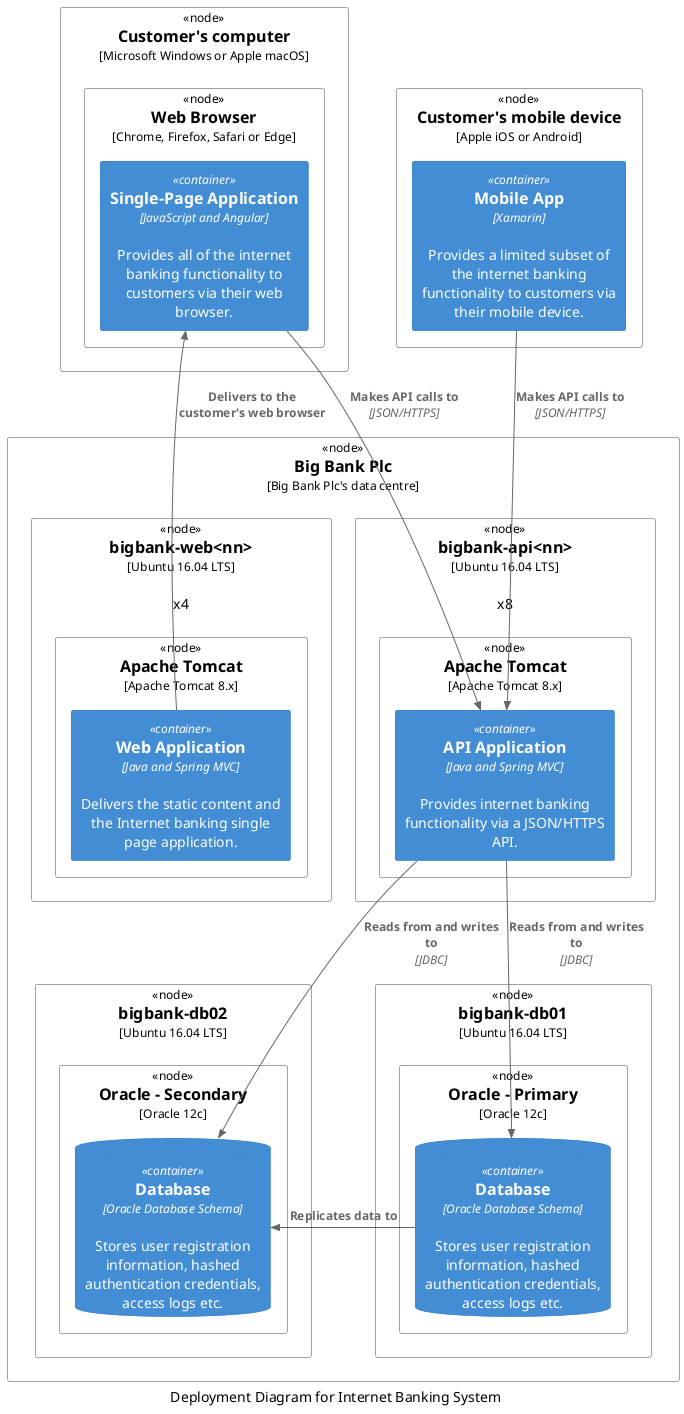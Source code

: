 @startuml deployment
!include <C4/C4_Deployment>

Deployment_Node(computer, "Customer's computer", "Microsoft Windows or Apple macOS") {
    Deployment_Node(webBrowser, "Web Browser", "Chrome, Firefox, Safari or Edge") {
        Container(spa, "Single-Page Application", "JavaScript and Angular", "Provides all of the internet banking functionality to customers via their web browser.")
    }
}

Deployment_Node(mobileDevice, "Customer's mobile device", "Apple iOS or Android") {
    Container(mobileApp, "Mobile App", "Xamarin", "Provides a limited subset of the internet banking functionality to customers via their mobile device.")
}

Deployment_Node(dc, "Big Bank Plc", "Big Bank Plc's data centre") {
    Deployment_Node(apiServers, "bigbank-api<nn>", "Ubuntu 16.04 LTS", "x8") {
        Deployment_Node(tomcatApi, "Apache Tomcat", "Apache Tomcat 8.x") {
            Container(api, "API Application", "Java and Spring MVC", "Provides internet banking functionality via a JSON/HTTPS API.")
        }
    }

    Deployment_Node(webServers, "bigbank-web<nn>", "Ubuntu 16.04 LTS", "x4") {
        Deployment_Node(tomcatWeb, "Apache Tomcat", "Apache Tomcat 8.x") {
            Container(web, "Web Application", "Java and Spring MVC", "Delivers the static content and the Internet banking single page application.")
        }
    }

    Deployment_Node(dbServer1, "bigbank-db01", "Ubuntu 16.04 LTS") {
        Deployment_Node(dbInstance1, "Oracle - Primary", "Oracle 12c") {
            ContainerDb(db1, "Database", "Oracle Database Schema", "Stores user registration information, hashed authentication credentials, access logs etc.")
        }
    }

    Deployment_Node(dbServer2, "bigbank-db02", "Ubuntu 16.04 LTS") {
        Deployment_Node(dbInstance2, "Oracle - Secondary", "Oracle 12c") {
            ContainerDb(db2, "Database", "Oracle Database Schema", "Stores user registration information, hashed authentication credentials, access logs etc.")
        }
    }
}

Rel(mobileApp, api, "Makes API calls to", "JSON/HTTPS")
Rel(spa, api, "Makes API calls to", "JSON/HTTPS")

Rel(web, spa, "Delivers to the customer's web browser")

Rel(api, db1, "Reads from and writes to", "JDBC")
Rel(api, db2, "Reads from and writes to", "JDBC")
Rel_L(db1, db2, "Replicates data to")

caption Deployment Diagram for Internet Banking System

@enduml
